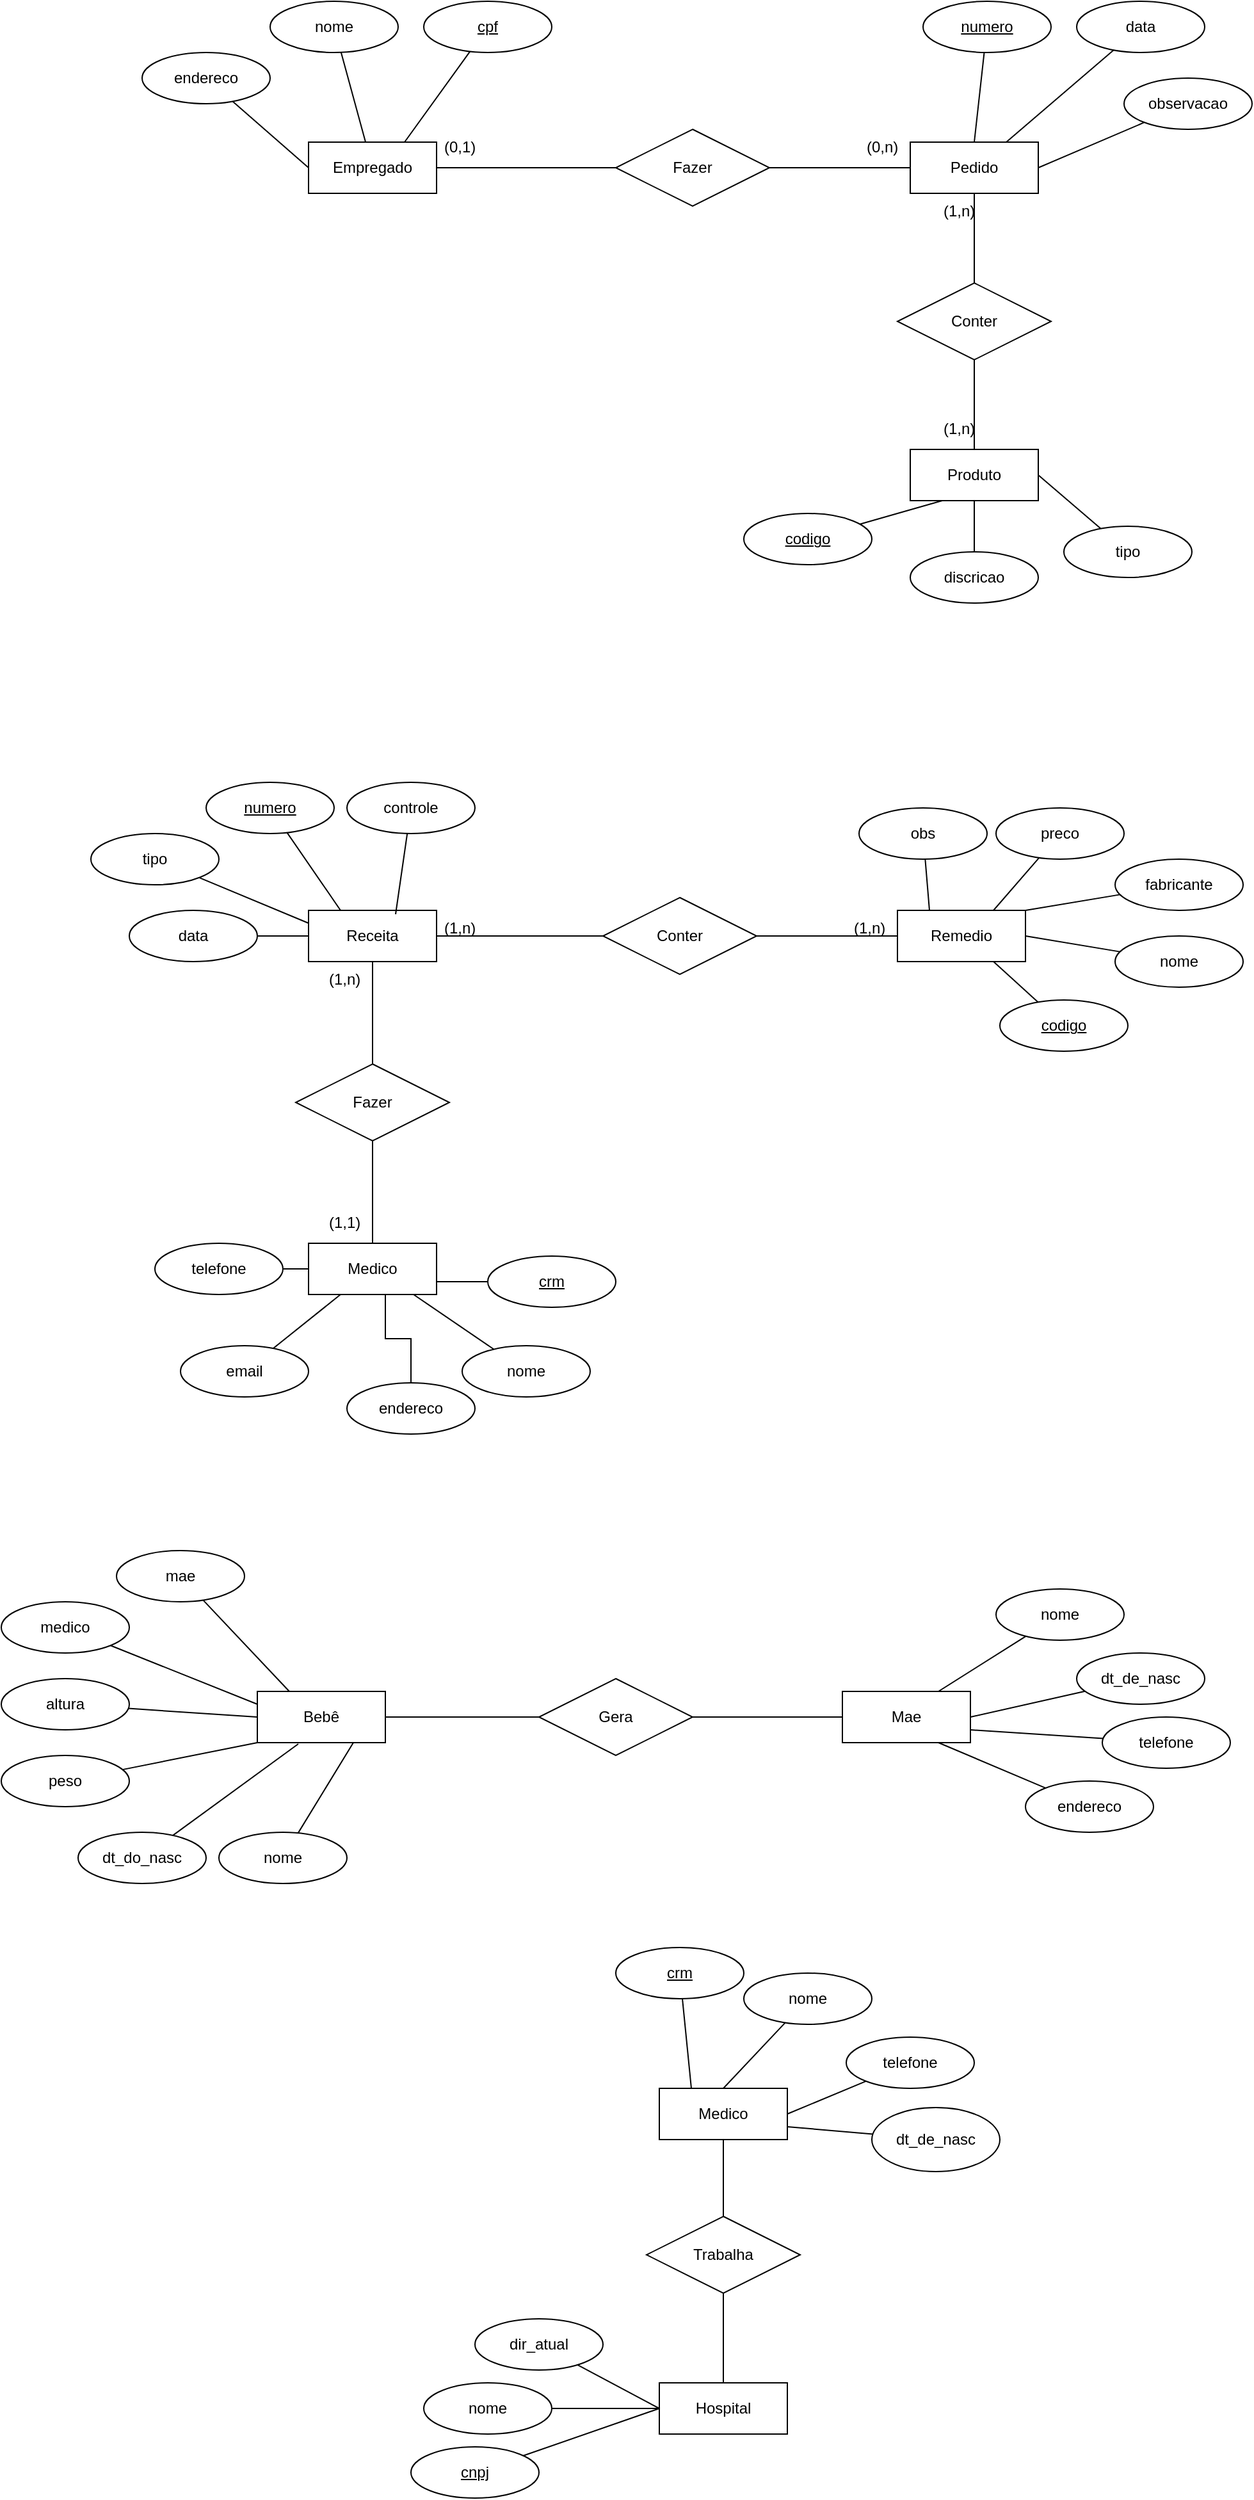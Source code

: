 <mxfile version="23.1.5" type="device">
  <diagram name="Página-1" id="luamcWIfgfp3aUrO0Pyz">
    <mxGraphModel dx="1941" dy="566" grid="1" gridSize="10" guides="1" tooltips="1" connect="1" arrows="1" fold="1" page="1" pageScale="1" pageWidth="827" pageHeight="1169" math="0" shadow="0">
      <root>
        <mxCell id="0" />
        <mxCell id="1" parent="0" />
        <mxCell id="eO0Lyjo-T6reG1eVkfsP-5" style="edgeStyle=orthogonalEdgeStyle;rounded=0;orthogonalLoop=1;jettySize=auto;html=1;entryX=0;entryY=0.5;entryDx=0;entryDy=0;endArrow=none;endFill=0;" edge="1" parent="1" source="eO0Lyjo-T6reG1eVkfsP-1" target="eO0Lyjo-T6reG1eVkfsP-3">
          <mxGeometry relative="1" as="geometry" />
        </mxCell>
        <mxCell id="eO0Lyjo-T6reG1eVkfsP-1" value="Empregado" style="whiteSpace=wrap;html=1;align=center;" vertex="1" parent="1">
          <mxGeometry x="90" y="160" width="100" height="40" as="geometry" />
        </mxCell>
        <mxCell id="eO0Lyjo-T6reG1eVkfsP-6" style="edgeStyle=orthogonalEdgeStyle;rounded=0;orthogonalLoop=1;jettySize=auto;html=1;entryX=1;entryY=0.5;entryDx=0;entryDy=0;endArrow=none;endFill=0;" edge="1" parent="1" source="eO0Lyjo-T6reG1eVkfsP-2" target="eO0Lyjo-T6reG1eVkfsP-3">
          <mxGeometry relative="1" as="geometry" />
        </mxCell>
        <mxCell id="eO0Lyjo-T6reG1eVkfsP-2" value="Pedido" style="whiteSpace=wrap;html=1;align=center;" vertex="1" parent="1">
          <mxGeometry x="560" y="160" width="100" height="40" as="geometry" />
        </mxCell>
        <mxCell id="eO0Lyjo-T6reG1eVkfsP-3" value="Fazer" style="shape=rhombus;perimeter=rhombusPerimeter;whiteSpace=wrap;html=1;align=center;" vertex="1" parent="1">
          <mxGeometry x="330" y="150" width="120" height="60" as="geometry" />
        </mxCell>
        <mxCell id="eO0Lyjo-T6reG1eVkfsP-7" value="(0,n)" style="text;strokeColor=none;fillColor=none;spacingLeft=4;spacingRight=4;overflow=hidden;rotatable=0;points=[[0,0.5],[1,0.5]];portConstraint=eastwest;fontSize=12;whiteSpace=wrap;html=1;" vertex="1" parent="1">
          <mxGeometry x="520" y="150" width="40" height="30" as="geometry" />
        </mxCell>
        <mxCell id="eO0Lyjo-T6reG1eVkfsP-8" value="(0,1)" style="text;strokeColor=none;fillColor=none;spacingLeft=4;spacingRight=4;overflow=hidden;rotatable=0;points=[[0,0.5],[1,0.5]];portConstraint=eastwest;fontSize=12;whiteSpace=wrap;html=1;" vertex="1" parent="1">
          <mxGeometry x="190" y="150" width="40" height="30" as="geometry" />
        </mxCell>
        <mxCell id="eO0Lyjo-T6reG1eVkfsP-13" style="rounded=0;orthogonalLoop=1;jettySize=auto;html=1;endArrow=none;endFill=0;" edge="1" parent="1" source="eO0Lyjo-T6reG1eVkfsP-9" target="eO0Lyjo-T6reG1eVkfsP-1">
          <mxGeometry relative="1" as="geometry" />
        </mxCell>
        <mxCell id="eO0Lyjo-T6reG1eVkfsP-9" value="nome" style="ellipse;whiteSpace=wrap;html=1;align=center;" vertex="1" parent="1">
          <mxGeometry x="60" y="50" width="100" height="40" as="geometry" />
        </mxCell>
        <mxCell id="eO0Lyjo-T6reG1eVkfsP-14" style="rounded=0;orthogonalLoop=1;jettySize=auto;html=1;entryX=0.75;entryY=0;entryDx=0;entryDy=0;endArrow=none;endFill=0;" edge="1" parent="1" source="eO0Lyjo-T6reG1eVkfsP-10" target="eO0Lyjo-T6reG1eVkfsP-1">
          <mxGeometry relative="1" as="geometry" />
        </mxCell>
        <mxCell id="eO0Lyjo-T6reG1eVkfsP-10" value="cpf" style="ellipse;whiteSpace=wrap;html=1;align=center;fontStyle=4;" vertex="1" parent="1">
          <mxGeometry x="180" y="50" width="100" height="40" as="geometry" />
        </mxCell>
        <mxCell id="eO0Lyjo-T6reG1eVkfsP-12" style="rounded=0;orthogonalLoop=1;jettySize=auto;html=1;entryX=0;entryY=0.5;entryDx=0;entryDy=0;endArrow=none;endFill=0;" edge="1" parent="1" source="eO0Lyjo-T6reG1eVkfsP-11" target="eO0Lyjo-T6reG1eVkfsP-1">
          <mxGeometry relative="1" as="geometry" />
        </mxCell>
        <mxCell id="eO0Lyjo-T6reG1eVkfsP-11" value="endereco" style="ellipse;whiteSpace=wrap;html=1;align=center;" vertex="1" parent="1">
          <mxGeometry x="-40" y="90" width="100" height="40" as="geometry" />
        </mxCell>
        <mxCell id="eO0Lyjo-T6reG1eVkfsP-18" style="rounded=0;orthogonalLoop=1;jettySize=auto;html=1;entryX=0.5;entryY=0;entryDx=0;entryDy=0;endArrow=none;endFill=0;" edge="1" parent="1" source="eO0Lyjo-T6reG1eVkfsP-15" target="eO0Lyjo-T6reG1eVkfsP-2">
          <mxGeometry relative="1" as="geometry" />
        </mxCell>
        <mxCell id="eO0Lyjo-T6reG1eVkfsP-15" value="numero" style="ellipse;whiteSpace=wrap;html=1;align=center;fontStyle=4;" vertex="1" parent="1">
          <mxGeometry x="570" y="50" width="100" height="40" as="geometry" />
        </mxCell>
        <mxCell id="eO0Lyjo-T6reG1eVkfsP-20" style="rounded=0;orthogonalLoop=1;jettySize=auto;html=1;entryX=1;entryY=0.5;entryDx=0;entryDy=0;endArrow=none;endFill=0;" edge="1" parent="1" source="eO0Lyjo-T6reG1eVkfsP-16" target="eO0Lyjo-T6reG1eVkfsP-2">
          <mxGeometry relative="1" as="geometry" />
        </mxCell>
        <mxCell id="eO0Lyjo-T6reG1eVkfsP-16" value="observacao" style="ellipse;whiteSpace=wrap;html=1;align=center;" vertex="1" parent="1">
          <mxGeometry x="727" y="110" width="100" height="40" as="geometry" />
        </mxCell>
        <mxCell id="eO0Lyjo-T6reG1eVkfsP-19" style="rounded=0;orthogonalLoop=1;jettySize=auto;html=1;entryX=0.75;entryY=0;entryDx=0;entryDy=0;endArrow=none;endFill=0;" edge="1" parent="1" source="eO0Lyjo-T6reG1eVkfsP-17" target="eO0Lyjo-T6reG1eVkfsP-2">
          <mxGeometry relative="1" as="geometry" />
        </mxCell>
        <mxCell id="eO0Lyjo-T6reG1eVkfsP-17" value="data" style="ellipse;whiteSpace=wrap;html=1;align=center;" vertex="1" parent="1">
          <mxGeometry x="690" y="50" width="100" height="40" as="geometry" />
        </mxCell>
        <mxCell id="eO0Lyjo-T6reG1eVkfsP-24" style="rounded=0;orthogonalLoop=1;jettySize=auto;html=1;endArrow=none;endFill=0;edgeStyle=orthogonalEdgeStyle;" edge="1" parent="1" source="eO0Lyjo-T6reG1eVkfsP-21" target="eO0Lyjo-T6reG1eVkfsP-22">
          <mxGeometry relative="1" as="geometry" />
        </mxCell>
        <mxCell id="eO0Lyjo-T6reG1eVkfsP-21" value="Produto" style="whiteSpace=wrap;html=1;align=center;" vertex="1" parent="1">
          <mxGeometry x="560" y="400" width="100" height="40" as="geometry" />
        </mxCell>
        <mxCell id="eO0Lyjo-T6reG1eVkfsP-23" style="edgeStyle=orthogonalEdgeStyle;rounded=0;orthogonalLoop=1;jettySize=auto;html=1;entryX=0.5;entryY=1;entryDx=0;entryDy=0;endArrow=none;endFill=0;" edge="1" parent="1" source="eO0Lyjo-T6reG1eVkfsP-22" target="eO0Lyjo-T6reG1eVkfsP-2">
          <mxGeometry relative="1" as="geometry" />
        </mxCell>
        <mxCell id="eO0Lyjo-T6reG1eVkfsP-22" value="Conter" style="shape=rhombus;perimeter=rhombusPerimeter;whiteSpace=wrap;html=1;align=center;" vertex="1" parent="1">
          <mxGeometry x="550" y="270" width="120" height="60" as="geometry" />
        </mxCell>
        <mxCell id="eO0Lyjo-T6reG1eVkfsP-25" value="(1,n)" style="text;strokeColor=none;fillColor=none;spacingLeft=4;spacingRight=4;overflow=hidden;rotatable=0;points=[[0,0.5],[1,0.5]];portConstraint=eastwest;fontSize=12;whiteSpace=wrap;html=1;" vertex="1" parent="1">
          <mxGeometry x="580" y="370" width="40" height="30" as="geometry" />
        </mxCell>
        <mxCell id="eO0Lyjo-T6reG1eVkfsP-26" value="(1,n)" style="text;strokeColor=none;fillColor=none;spacingLeft=4;spacingRight=4;overflow=hidden;rotatable=0;points=[[0,0.5],[1,0.5]];portConstraint=eastwest;fontSize=12;whiteSpace=wrap;html=1;" vertex="1" parent="1">
          <mxGeometry x="580" y="200" width="40" height="30" as="geometry" />
        </mxCell>
        <mxCell id="eO0Lyjo-T6reG1eVkfsP-32" style="rounded=0;orthogonalLoop=1;jettySize=auto;html=1;entryX=0.25;entryY=1;entryDx=0;entryDy=0;endArrow=none;endFill=0;" edge="1" parent="1" source="eO0Lyjo-T6reG1eVkfsP-27" target="eO0Lyjo-T6reG1eVkfsP-21">
          <mxGeometry relative="1" as="geometry" />
        </mxCell>
        <mxCell id="eO0Lyjo-T6reG1eVkfsP-27" value="codigo" style="ellipse;whiteSpace=wrap;html=1;align=center;fontStyle=4;" vertex="1" parent="1">
          <mxGeometry x="430" y="450" width="100" height="40" as="geometry" />
        </mxCell>
        <mxCell id="eO0Lyjo-T6reG1eVkfsP-31" style="edgeStyle=orthogonalEdgeStyle;rounded=0;orthogonalLoop=1;jettySize=auto;html=1;entryX=0.5;entryY=1;entryDx=0;entryDy=0;endArrow=none;endFill=0;" edge="1" parent="1" source="eO0Lyjo-T6reG1eVkfsP-28" target="eO0Lyjo-T6reG1eVkfsP-21">
          <mxGeometry relative="1" as="geometry" />
        </mxCell>
        <mxCell id="eO0Lyjo-T6reG1eVkfsP-28" value="discricao" style="ellipse;whiteSpace=wrap;html=1;align=center;" vertex="1" parent="1">
          <mxGeometry x="560" y="480" width="100" height="40" as="geometry" />
        </mxCell>
        <mxCell id="eO0Lyjo-T6reG1eVkfsP-30" style="rounded=0;orthogonalLoop=1;jettySize=auto;html=1;entryX=1;entryY=0.5;entryDx=0;entryDy=0;endArrow=none;endFill=0;" edge="1" parent="1" source="eO0Lyjo-T6reG1eVkfsP-29" target="eO0Lyjo-T6reG1eVkfsP-21">
          <mxGeometry relative="1" as="geometry" />
        </mxCell>
        <mxCell id="eO0Lyjo-T6reG1eVkfsP-29" value="tipo" style="ellipse;whiteSpace=wrap;html=1;align=center;" vertex="1" parent="1">
          <mxGeometry x="680" y="460" width="100" height="40" as="geometry" />
        </mxCell>
        <mxCell id="eO0Lyjo-T6reG1eVkfsP-36" style="edgeStyle=orthogonalEdgeStyle;rounded=0;orthogonalLoop=1;jettySize=auto;html=1;entryX=0;entryY=0.5;entryDx=0;entryDy=0;endArrow=none;endFill=0;" edge="1" parent="1" source="eO0Lyjo-T6reG1eVkfsP-33" target="eO0Lyjo-T6reG1eVkfsP-35">
          <mxGeometry relative="1" as="geometry" />
        </mxCell>
        <mxCell id="eO0Lyjo-T6reG1eVkfsP-33" value="Receita" style="whiteSpace=wrap;html=1;align=center;" vertex="1" parent="1">
          <mxGeometry x="90" y="760" width="100" height="40" as="geometry" />
        </mxCell>
        <mxCell id="eO0Lyjo-T6reG1eVkfsP-37" style="edgeStyle=orthogonalEdgeStyle;rounded=0;orthogonalLoop=1;jettySize=auto;html=1;entryX=1;entryY=0.5;entryDx=0;entryDy=0;endArrow=none;endFill=0;" edge="1" parent="1" source="eO0Lyjo-T6reG1eVkfsP-34" target="eO0Lyjo-T6reG1eVkfsP-35">
          <mxGeometry relative="1" as="geometry" />
        </mxCell>
        <mxCell id="eO0Lyjo-T6reG1eVkfsP-34" value="Remedio" style="whiteSpace=wrap;html=1;align=center;" vertex="1" parent="1">
          <mxGeometry x="550" y="760" width="100" height="40" as="geometry" />
        </mxCell>
        <mxCell id="eO0Lyjo-T6reG1eVkfsP-35" value="Conter" style="shape=rhombus;perimeter=rhombusPerimeter;whiteSpace=wrap;html=1;align=center;" vertex="1" parent="1">
          <mxGeometry x="320" y="750" width="120" height="60" as="geometry" />
        </mxCell>
        <mxCell id="eO0Lyjo-T6reG1eVkfsP-38" value="(1,n)" style="text;strokeColor=none;fillColor=none;spacingLeft=4;spacingRight=4;overflow=hidden;rotatable=0;points=[[0,0.5],[1,0.5]];portConstraint=eastwest;fontSize=12;whiteSpace=wrap;html=1;" vertex="1" parent="1">
          <mxGeometry x="510" y="760" width="40" height="30" as="geometry" />
        </mxCell>
        <mxCell id="eO0Lyjo-T6reG1eVkfsP-39" value="(1,n)" style="text;strokeColor=none;fillColor=none;spacingLeft=4;spacingRight=4;overflow=hidden;rotatable=0;points=[[0,0.5],[1,0.5]];portConstraint=eastwest;fontSize=12;whiteSpace=wrap;html=1;" vertex="1" parent="1">
          <mxGeometry x="190" y="760" width="40" height="30" as="geometry" />
        </mxCell>
        <mxCell id="eO0Lyjo-T6reG1eVkfsP-48" style="rounded=0;orthogonalLoop=1;jettySize=auto;html=1;entryX=0.25;entryY=0;entryDx=0;entryDy=0;endArrow=none;endFill=0;" edge="1" parent="1" source="eO0Lyjo-T6reG1eVkfsP-41" target="eO0Lyjo-T6reG1eVkfsP-33">
          <mxGeometry relative="1" as="geometry" />
        </mxCell>
        <mxCell id="eO0Lyjo-T6reG1eVkfsP-41" value="numero" style="ellipse;whiteSpace=wrap;html=1;align=center;fontStyle=4;" vertex="1" parent="1">
          <mxGeometry x="10" y="660" width="100" height="40" as="geometry" />
        </mxCell>
        <mxCell id="eO0Lyjo-T6reG1eVkfsP-46" style="edgeStyle=orthogonalEdgeStyle;rounded=0;orthogonalLoop=1;jettySize=auto;html=1;entryX=0;entryY=0.5;entryDx=0;entryDy=0;endArrow=none;endFill=0;" edge="1" parent="1" source="eO0Lyjo-T6reG1eVkfsP-43" target="eO0Lyjo-T6reG1eVkfsP-33">
          <mxGeometry relative="1" as="geometry" />
        </mxCell>
        <mxCell id="eO0Lyjo-T6reG1eVkfsP-43" value="data" style="ellipse;whiteSpace=wrap;html=1;align=center;" vertex="1" parent="1">
          <mxGeometry x="-50" y="760" width="100" height="40" as="geometry" />
        </mxCell>
        <mxCell id="eO0Lyjo-T6reG1eVkfsP-47" style="rounded=0;orthogonalLoop=1;jettySize=auto;html=1;entryX=0;entryY=0.25;entryDx=0;entryDy=0;endArrow=none;endFill=0;" edge="1" parent="1" source="eO0Lyjo-T6reG1eVkfsP-44" target="eO0Lyjo-T6reG1eVkfsP-33">
          <mxGeometry relative="1" as="geometry" />
        </mxCell>
        <mxCell id="eO0Lyjo-T6reG1eVkfsP-44" value="tipo" style="ellipse;whiteSpace=wrap;html=1;align=center;" vertex="1" parent="1">
          <mxGeometry x="-80" y="700" width="100" height="40" as="geometry" />
        </mxCell>
        <mxCell id="eO0Lyjo-T6reG1eVkfsP-45" value="controle" style="ellipse;whiteSpace=wrap;html=1;align=center;" vertex="1" parent="1">
          <mxGeometry x="120" y="660" width="100" height="40" as="geometry" />
        </mxCell>
        <mxCell id="eO0Lyjo-T6reG1eVkfsP-49" style="rounded=0;orthogonalLoop=1;jettySize=auto;html=1;entryX=0.68;entryY=0.075;entryDx=0;entryDy=0;entryPerimeter=0;endArrow=none;endFill=0;" edge="1" parent="1" source="eO0Lyjo-T6reG1eVkfsP-45" target="eO0Lyjo-T6reG1eVkfsP-33">
          <mxGeometry relative="1" as="geometry" />
        </mxCell>
        <mxCell id="eO0Lyjo-T6reG1eVkfsP-55" style="rounded=0;orthogonalLoop=1;jettySize=auto;html=1;entryX=0.75;entryY=1;entryDx=0;entryDy=0;endArrow=none;endFill=0;" edge="1" parent="1" source="eO0Lyjo-T6reG1eVkfsP-50" target="eO0Lyjo-T6reG1eVkfsP-34">
          <mxGeometry relative="1" as="geometry" />
        </mxCell>
        <mxCell id="eO0Lyjo-T6reG1eVkfsP-50" value="codigo" style="ellipse;whiteSpace=wrap;html=1;align=center;fontStyle=4;" vertex="1" parent="1">
          <mxGeometry x="630" y="830" width="100" height="40" as="geometry" />
        </mxCell>
        <mxCell id="eO0Lyjo-T6reG1eVkfsP-56" style="rounded=0;orthogonalLoop=1;jettySize=auto;html=1;entryX=1;entryY=0.5;entryDx=0;entryDy=0;endArrow=none;endFill=0;" edge="1" parent="1" source="eO0Lyjo-T6reG1eVkfsP-51" target="eO0Lyjo-T6reG1eVkfsP-34">
          <mxGeometry relative="1" as="geometry" />
        </mxCell>
        <mxCell id="eO0Lyjo-T6reG1eVkfsP-51" value="nome" style="ellipse;whiteSpace=wrap;html=1;align=center;" vertex="1" parent="1">
          <mxGeometry x="720" y="780" width="100" height="40" as="geometry" />
        </mxCell>
        <mxCell id="eO0Lyjo-T6reG1eVkfsP-57" style="rounded=0;orthogonalLoop=1;jettySize=auto;html=1;entryX=1;entryY=0;entryDx=0;entryDy=0;endArrow=none;endFill=0;" edge="1" parent="1" source="eO0Lyjo-T6reG1eVkfsP-52" target="eO0Lyjo-T6reG1eVkfsP-34">
          <mxGeometry relative="1" as="geometry" />
        </mxCell>
        <mxCell id="eO0Lyjo-T6reG1eVkfsP-52" value="fabricante" style="ellipse;whiteSpace=wrap;html=1;align=center;" vertex="1" parent="1">
          <mxGeometry x="720" y="720" width="100" height="40" as="geometry" />
        </mxCell>
        <mxCell id="eO0Lyjo-T6reG1eVkfsP-60" style="rounded=0;orthogonalLoop=1;jettySize=auto;html=1;entryX=0.75;entryY=0;entryDx=0;entryDy=0;endArrow=none;endFill=0;" edge="1" parent="1" source="eO0Lyjo-T6reG1eVkfsP-53" target="eO0Lyjo-T6reG1eVkfsP-34">
          <mxGeometry relative="1" as="geometry" />
        </mxCell>
        <mxCell id="eO0Lyjo-T6reG1eVkfsP-53" value="preco" style="ellipse;whiteSpace=wrap;html=1;align=center;" vertex="1" parent="1">
          <mxGeometry x="627" y="680" width="100" height="40" as="geometry" />
        </mxCell>
        <mxCell id="eO0Lyjo-T6reG1eVkfsP-61" style="rounded=0;orthogonalLoop=1;jettySize=auto;html=1;entryX=0.25;entryY=0;entryDx=0;entryDy=0;endArrow=none;endFill=0;" edge="1" parent="1" source="eO0Lyjo-T6reG1eVkfsP-54" target="eO0Lyjo-T6reG1eVkfsP-34">
          <mxGeometry relative="1" as="geometry" />
        </mxCell>
        <mxCell id="eO0Lyjo-T6reG1eVkfsP-54" value="obs" style="ellipse;whiteSpace=wrap;html=1;align=center;" vertex="1" parent="1">
          <mxGeometry x="520" y="680" width="100" height="40" as="geometry" />
        </mxCell>
        <mxCell id="eO0Lyjo-T6reG1eVkfsP-67" style="edgeStyle=orthogonalEdgeStyle;rounded=0;orthogonalLoop=1;jettySize=auto;html=1;entryX=0.5;entryY=1;entryDx=0;entryDy=0;endArrow=none;endFill=0;" edge="1" parent="1" source="eO0Lyjo-T6reG1eVkfsP-62" target="eO0Lyjo-T6reG1eVkfsP-33">
          <mxGeometry relative="1" as="geometry" />
        </mxCell>
        <mxCell id="eO0Lyjo-T6reG1eVkfsP-62" value="Fazer" style="shape=rhombus;perimeter=rhombusPerimeter;whiteSpace=wrap;html=1;align=center;" vertex="1" parent="1">
          <mxGeometry x="80" y="880" width="120" height="60" as="geometry" />
        </mxCell>
        <mxCell id="eO0Lyjo-T6reG1eVkfsP-66" style="edgeStyle=orthogonalEdgeStyle;rounded=0;orthogonalLoop=1;jettySize=auto;html=1;entryX=0.5;entryY=1;entryDx=0;entryDy=0;endArrow=none;endFill=0;" edge="1" parent="1" source="eO0Lyjo-T6reG1eVkfsP-65" target="eO0Lyjo-T6reG1eVkfsP-62">
          <mxGeometry relative="1" as="geometry" />
        </mxCell>
        <mxCell id="eO0Lyjo-T6reG1eVkfsP-65" value="Medico" style="whiteSpace=wrap;html=1;align=center;" vertex="1" parent="1">
          <mxGeometry x="90" y="1020" width="100" height="40" as="geometry" />
        </mxCell>
        <mxCell id="eO0Lyjo-T6reG1eVkfsP-73" style="edgeStyle=orthogonalEdgeStyle;rounded=0;orthogonalLoop=1;jettySize=auto;html=1;entryX=1;entryY=0.75;entryDx=0;entryDy=0;endArrow=none;endFill=0;" edge="1" parent="1" source="eO0Lyjo-T6reG1eVkfsP-68" target="eO0Lyjo-T6reG1eVkfsP-65">
          <mxGeometry relative="1" as="geometry" />
        </mxCell>
        <mxCell id="eO0Lyjo-T6reG1eVkfsP-68" value="crm" style="ellipse;whiteSpace=wrap;html=1;align=center;fontStyle=4;" vertex="1" parent="1">
          <mxGeometry x="230" y="1030" width="100" height="40" as="geometry" />
        </mxCell>
        <mxCell id="eO0Lyjo-T6reG1eVkfsP-69" value="nome" style="ellipse;whiteSpace=wrap;html=1;align=center;" vertex="1" parent="1">
          <mxGeometry x="210" y="1100" width="100" height="40" as="geometry" />
        </mxCell>
        <mxCell id="eO0Lyjo-T6reG1eVkfsP-76" style="rounded=0;orthogonalLoop=1;jettySize=auto;html=1;entryX=0.25;entryY=1;entryDx=0;entryDy=0;endArrow=none;endFill=0;" edge="1" parent="1" source="eO0Lyjo-T6reG1eVkfsP-70" target="eO0Lyjo-T6reG1eVkfsP-65">
          <mxGeometry relative="1" as="geometry" />
        </mxCell>
        <mxCell id="eO0Lyjo-T6reG1eVkfsP-70" value="email" style="ellipse;whiteSpace=wrap;html=1;align=center;" vertex="1" parent="1">
          <mxGeometry x="-10" y="1100" width="100" height="40" as="geometry" />
        </mxCell>
        <mxCell id="eO0Lyjo-T6reG1eVkfsP-77" style="rounded=0;orthogonalLoop=1;jettySize=auto;html=1;entryX=0;entryY=0.5;entryDx=0;entryDy=0;endArrow=none;endFill=0;" edge="1" parent="1" source="eO0Lyjo-T6reG1eVkfsP-71" target="eO0Lyjo-T6reG1eVkfsP-65">
          <mxGeometry relative="1" as="geometry" />
        </mxCell>
        <mxCell id="eO0Lyjo-T6reG1eVkfsP-71" value="telefone" style="ellipse;whiteSpace=wrap;html=1;align=center;" vertex="1" parent="1">
          <mxGeometry x="-30" y="1020" width="100" height="40" as="geometry" />
        </mxCell>
        <mxCell id="eO0Lyjo-T6reG1eVkfsP-72" value="endereco" style="ellipse;whiteSpace=wrap;html=1;align=center;" vertex="1" parent="1">
          <mxGeometry x="120" y="1129" width="100" height="40" as="geometry" />
        </mxCell>
        <mxCell id="eO0Lyjo-T6reG1eVkfsP-74" style="rounded=0;orthogonalLoop=1;jettySize=auto;html=1;entryX=0.82;entryY=1;entryDx=0;entryDy=0;entryPerimeter=0;endArrow=none;endFill=0;" edge="1" parent="1" source="eO0Lyjo-T6reG1eVkfsP-69" target="eO0Lyjo-T6reG1eVkfsP-65">
          <mxGeometry relative="1" as="geometry" />
        </mxCell>
        <mxCell id="eO0Lyjo-T6reG1eVkfsP-75" style="edgeStyle=orthogonalEdgeStyle;rounded=0;orthogonalLoop=1;jettySize=auto;html=1;entryX=0.6;entryY=1;entryDx=0;entryDy=0;entryPerimeter=0;endArrow=none;endFill=0;" edge="1" parent="1" source="eO0Lyjo-T6reG1eVkfsP-72" target="eO0Lyjo-T6reG1eVkfsP-65">
          <mxGeometry relative="1" as="geometry" />
        </mxCell>
        <mxCell id="eO0Lyjo-T6reG1eVkfsP-78" value="(1,n)" style="text;strokeColor=none;fillColor=none;spacingLeft=4;spacingRight=4;overflow=hidden;rotatable=0;points=[[0,0.5],[1,0.5]];portConstraint=eastwest;fontSize=12;whiteSpace=wrap;html=1;" vertex="1" parent="1">
          <mxGeometry x="100" y="800" width="40" height="30" as="geometry" />
        </mxCell>
        <mxCell id="eO0Lyjo-T6reG1eVkfsP-79" value="(1,1)" style="text;strokeColor=none;fillColor=none;spacingLeft=4;spacingRight=4;overflow=hidden;rotatable=0;points=[[0,0.5],[1,0.5]];portConstraint=eastwest;fontSize=12;whiteSpace=wrap;html=1;" vertex="1" parent="1">
          <mxGeometry x="100" y="990" width="40" height="30" as="geometry" />
        </mxCell>
        <mxCell id="eO0Lyjo-T6reG1eVkfsP-133" style="edgeStyle=orthogonalEdgeStyle;rounded=0;orthogonalLoop=1;jettySize=auto;html=1;entryX=0;entryY=0.5;entryDx=0;entryDy=0;endArrow=none;endFill=0;" edge="1" parent="1" source="eO0Lyjo-T6reG1eVkfsP-80" target="eO0Lyjo-T6reG1eVkfsP-124">
          <mxGeometry relative="1" as="geometry" />
        </mxCell>
        <mxCell id="eO0Lyjo-T6reG1eVkfsP-80" value="Bebê" style="whiteSpace=wrap;html=1;align=center;" vertex="1" parent="1">
          <mxGeometry x="50" y="1370" width="100" height="40" as="geometry" />
        </mxCell>
        <mxCell id="eO0Lyjo-T6reG1eVkfsP-93" style="rounded=0;orthogonalLoop=1;jettySize=auto;html=1;entryX=0.75;entryY=1;entryDx=0;entryDy=0;endArrow=none;endFill=0;" edge="1" parent="1" source="eO0Lyjo-T6reG1eVkfsP-81" target="eO0Lyjo-T6reG1eVkfsP-80">
          <mxGeometry relative="1" as="geometry" />
        </mxCell>
        <mxCell id="eO0Lyjo-T6reG1eVkfsP-81" value="nome" style="ellipse;whiteSpace=wrap;html=1;align=center;" vertex="1" parent="1">
          <mxGeometry x="20" y="1480" width="100" height="40" as="geometry" />
        </mxCell>
        <mxCell id="eO0Lyjo-T6reG1eVkfsP-82" value="dt_do_nasc" style="ellipse;whiteSpace=wrap;html=1;align=center;" vertex="1" parent="1">
          <mxGeometry x="-90" y="1480" width="100" height="40" as="geometry" />
        </mxCell>
        <mxCell id="eO0Lyjo-T6reG1eVkfsP-92" style="rounded=0;orthogonalLoop=1;jettySize=auto;html=1;entryX=0;entryY=1;entryDx=0;entryDy=0;endArrow=none;endFill=0;" edge="1" parent="1" source="eO0Lyjo-T6reG1eVkfsP-83" target="eO0Lyjo-T6reG1eVkfsP-80">
          <mxGeometry relative="1" as="geometry" />
        </mxCell>
        <mxCell id="eO0Lyjo-T6reG1eVkfsP-83" value="peso" style="ellipse;whiteSpace=wrap;html=1;align=center;" vertex="1" parent="1">
          <mxGeometry x="-150" y="1420" width="100" height="40" as="geometry" />
        </mxCell>
        <mxCell id="eO0Lyjo-T6reG1eVkfsP-89" style="rounded=0;orthogonalLoop=1;jettySize=auto;html=1;entryX=0;entryY=0.5;entryDx=0;entryDy=0;endArrow=none;endFill=0;" edge="1" parent="1" source="eO0Lyjo-T6reG1eVkfsP-84" target="eO0Lyjo-T6reG1eVkfsP-80">
          <mxGeometry relative="1" as="geometry" />
        </mxCell>
        <mxCell id="eO0Lyjo-T6reG1eVkfsP-84" value="altura" style="ellipse;whiteSpace=wrap;html=1;align=center;" vertex="1" parent="1">
          <mxGeometry x="-150" y="1360" width="100" height="40" as="geometry" />
        </mxCell>
        <mxCell id="eO0Lyjo-T6reG1eVkfsP-94" style="rounded=0;orthogonalLoop=1;jettySize=auto;html=1;entryX=0.25;entryY=0;entryDx=0;entryDy=0;endArrow=none;endFill=0;" edge="1" parent="1" source="eO0Lyjo-T6reG1eVkfsP-85" target="eO0Lyjo-T6reG1eVkfsP-80">
          <mxGeometry relative="1" as="geometry" />
        </mxCell>
        <mxCell id="eO0Lyjo-T6reG1eVkfsP-85" value="mae" style="ellipse;whiteSpace=wrap;html=1;align=center;" vertex="1" parent="1">
          <mxGeometry x="-60" y="1260" width="100" height="40" as="geometry" />
        </mxCell>
        <mxCell id="eO0Lyjo-T6reG1eVkfsP-88" style="rounded=0;orthogonalLoop=1;jettySize=auto;html=1;entryX=0;entryY=0.25;entryDx=0;entryDy=0;endArrow=none;endFill=0;" edge="1" parent="1" source="eO0Lyjo-T6reG1eVkfsP-86" target="eO0Lyjo-T6reG1eVkfsP-80">
          <mxGeometry relative="1" as="geometry" />
        </mxCell>
        <mxCell id="eO0Lyjo-T6reG1eVkfsP-86" value="medico" style="ellipse;whiteSpace=wrap;html=1;align=center;" vertex="1" parent="1">
          <mxGeometry x="-150" y="1300" width="100" height="40" as="geometry" />
        </mxCell>
        <mxCell id="eO0Lyjo-T6reG1eVkfsP-91" style="rounded=0;orthogonalLoop=1;jettySize=auto;html=1;entryX=0.32;entryY=1.025;entryDx=0;entryDy=0;entryPerimeter=0;endArrow=none;endFill=0;" edge="1" parent="1" source="eO0Lyjo-T6reG1eVkfsP-82" target="eO0Lyjo-T6reG1eVkfsP-80">
          <mxGeometry relative="1" as="geometry" />
        </mxCell>
        <mxCell id="eO0Lyjo-T6reG1eVkfsP-96" value="Mae" style="whiteSpace=wrap;html=1;align=center;" vertex="1" parent="1">
          <mxGeometry x="507" y="1370" width="100" height="40" as="geometry" />
        </mxCell>
        <mxCell id="eO0Lyjo-T6reG1eVkfsP-101" style="rounded=0;orthogonalLoop=1;jettySize=auto;html=1;entryX=0.75;entryY=0;entryDx=0;entryDy=0;endArrow=none;endFill=0;" edge="1" parent="1" source="eO0Lyjo-T6reG1eVkfsP-97" target="eO0Lyjo-T6reG1eVkfsP-96">
          <mxGeometry relative="1" as="geometry" />
        </mxCell>
        <mxCell id="eO0Lyjo-T6reG1eVkfsP-97" value="nome" style="ellipse;whiteSpace=wrap;html=1;align=center;" vertex="1" parent="1">
          <mxGeometry x="627" y="1290" width="100" height="40" as="geometry" />
        </mxCell>
        <mxCell id="eO0Lyjo-T6reG1eVkfsP-104" style="rounded=0;orthogonalLoop=1;jettySize=auto;html=1;entryX=0.75;entryY=1;entryDx=0;entryDy=0;endArrow=none;endFill=0;" edge="1" parent="1" source="eO0Lyjo-T6reG1eVkfsP-98" target="eO0Lyjo-T6reG1eVkfsP-96">
          <mxGeometry relative="1" as="geometry" />
        </mxCell>
        <mxCell id="eO0Lyjo-T6reG1eVkfsP-98" value="endereco" style="ellipse;whiteSpace=wrap;html=1;align=center;" vertex="1" parent="1">
          <mxGeometry x="650" y="1440" width="100" height="40" as="geometry" />
        </mxCell>
        <mxCell id="eO0Lyjo-T6reG1eVkfsP-103" style="rounded=0;orthogonalLoop=1;jettySize=auto;html=1;entryX=1;entryY=0.75;entryDx=0;entryDy=0;endArrow=none;endFill=0;" edge="1" parent="1" source="eO0Lyjo-T6reG1eVkfsP-99" target="eO0Lyjo-T6reG1eVkfsP-96">
          <mxGeometry relative="1" as="geometry" />
        </mxCell>
        <mxCell id="eO0Lyjo-T6reG1eVkfsP-99" value="telefone" style="ellipse;whiteSpace=wrap;html=1;align=center;" vertex="1" parent="1">
          <mxGeometry x="710" y="1390" width="100" height="40" as="geometry" />
        </mxCell>
        <mxCell id="eO0Lyjo-T6reG1eVkfsP-102" style="rounded=0;orthogonalLoop=1;jettySize=auto;html=1;entryX=1;entryY=0.5;entryDx=0;entryDy=0;endArrow=none;endFill=0;" edge="1" parent="1" source="eO0Lyjo-T6reG1eVkfsP-100" target="eO0Lyjo-T6reG1eVkfsP-96">
          <mxGeometry relative="1" as="geometry" />
        </mxCell>
        <mxCell id="eO0Lyjo-T6reG1eVkfsP-100" value="dt_de_nasc" style="ellipse;whiteSpace=wrap;html=1;align=center;" vertex="1" parent="1">
          <mxGeometry x="690" y="1340" width="100" height="40" as="geometry" />
        </mxCell>
        <mxCell id="eO0Lyjo-T6reG1eVkfsP-126" style="edgeStyle=orthogonalEdgeStyle;rounded=0;orthogonalLoop=1;jettySize=auto;html=1;entryX=0.5;entryY=0;entryDx=0;entryDy=0;endArrow=none;endFill=0;" edge="1" parent="1" source="eO0Lyjo-T6reG1eVkfsP-105" target="eO0Lyjo-T6reG1eVkfsP-125">
          <mxGeometry relative="1" as="geometry" />
        </mxCell>
        <mxCell id="eO0Lyjo-T6reG1eVkfsP-105" value="Medico" style="whiteSpace=wrap;html=1;align=center;" vertex="1" parent="1">
          <mxGeometry x="364" y="1680" width="100" height="40" as="geometry" />
        </mxCell>
        <mxCell id="eO0Lyjo-T6reG1eVkfsP-128" style="rounded=0;orthogonalLoop=1;jettySize=auto;html=1;entryX=0.25;entryY=0;entryDx=0;entryDy=0;endArrow=none;endFill=0;" edge="1" parent="1" source="eO0Lyjo-T6reG1eVkfsP-106" target="eO0Lyjo-T6reG1eVkfsP-105">
          <mxGeometry relative="1" as="geometry" />
        </mxCell>
        <mxCell id="eO0Lyjo-T6reG1eVkfsP-106" value="crm" style="ellipse;whiteSpace=wrap;html=1;align=center;fontStyle=4;" vertex="1" parent="1">
          <mxGeometry x="330" y="1570" width="100" height="40" as="geometry" />
        </mxCell>
        <mxCell id="eO0Lyjo-T6reG1eVkfsP-110" style="rounded=0;orthogonalLoop=1;jettySize=auto;html=1;entryX=0.5;entryY=0;entryDx=0;entryDy=0;endArrow=none;endFill=0;" edge="1" parent="1" source="eO0Lyjo-T6reG1eVkfsP-107" target="eO0Lyjo-T6reG1eVkfsP-105">
          <mxGeometry relative="1" as="geometry" />
        </mxCell>
        <mxCell id="eO0Lyjo-T6reG1eVkfsP-107" value="nome" style="ellipse;whiteSpace=wrap;html=1;align=center;" vertex="1" parent="1">
          <mxGeometry x="430" y="1590" width="100" height="40" as="geometry" />
        </mxCell>
        <mxCell id="eO0Lyjo-T6reG1eVkfsP-129" style="rounded=0;orthogonalLoop=1;jettySize=auto;html=1;entryX=1;entryY=0.5;entryDx=0;entryDy=0;endArrow=none;endFill=0;" edge="1" parent="1" source="eO0Lyjo-T6reG1eVkfsP-108" target="eO0Lyjo-T6reG1eVkfsP-105">
          <mxGeometry relative="1" as="geometry" />
        </mxCell>
        <mxCell id="eO0Lyjo-T6reG1eVkfsP-108" value="telefone" style="ellipse;whiteSpace=wrap;html=1;align=center;" vertex="1" parent="1">
          <mxGeometry x="510" y="1640" width="100" height="40" as="geometry" />
        </mxCell>
        <mxCell id="eO0Lyjo-T6reG1eVkfsP-130" style="rounded=0;orthogonalLoop=1;jettySize=auto;html=1;entryX=1;entryY=0.75;entryDx=0;entryDy=0;endArrow=none;endFill=0;" edge="1" parent="1" source="eO0Lyjo-T6reG1eVkfsP-109" target="eO0Lyjo-T6reG1eVkfsP-105">
          <mxGeometry relative="1" as="geometry" />
        </mxCell>
        <mxCell id="eO0Lyjo-T6reG1eVkfsP-109" value="dt_de_nasc" style="ellipse;whiteSpace=wrap;html=1;align=center;" vertex="1" parent="1">
          <mxGeometry x="530" y="1695" width="100" height="50" as="geometry" />
        </mxCell>
        <mxCell id="eO0Lyjo-T6reG1eVkfsP-114" value="Hospital" style="whiteSpace=wrap;html=1;align=center;" vertex="1" parent="1">
          <mxGeometry x="364" y="1910" width="100" height="40" as="geometry" />
        </mxCell>
        <mxCell id="eO0Lyjo-T6reG1eVkfsP-120" style="rounded=0;orthogonalLoop=1;jettySize=auto;html=1;entryX=0;entryY=0.5;entryDx=0;entryDy=0;endArrow=none;endFill=0;" edge="1" parent="1" source="eO0Lyjo-T6reG1eVkfsP-115" target="eO0Lyjo-T6reG1eVkfsP-114">
          <mxGeometry relative="1" as="geometry" />
        </mxCell>
        <mxCell id="eO0Lyjo-T6reG1eVkfsP-115" value="cnpj" style="ellipse;whiteSpace=wrap;html=1;align=center;fontStyle=4;" vertex="1" parent="1">
          <mxGeometry x="170" y="1960" width="100" height="40" as="geometry" />
        </mxCell>
        <mxCell id="eO0Lyjo-T6reG1eVkfsP-119" style="rounded=0;orthogonalLoop=1;jettySize=auto;html=1;endArrow=none;endFill=0;" edge="1" parent="1" source="eO0Lyjo-T6reG1eVkfsP-116" target="eO0Lyjo-T6reG1eVkfsP-114">
          <mxGeometry relative="1" as="geometry" />
        </mxCell>
        <mxCell id="eO0Lyjo-T6reG1eVkfsP-116" value="nome" style="ellipse;whiteSpace=wrap;html=1;align=center;" vertex="1" parent="1">
          <mxGeometry x="180" y="1910" width="100" height="40" as="geometry" />
        </mxCell>
        <mxCell id="eO0Lyjo-T6reG1eVkfsP-131" style="rounded=0;orthogonalLoop=1;jettySize=auto;html=1;entryX=0;entryY=0.5;entryDx=0;entryDy=0;endArrow=none;endFill=0;" edge="1" parent="1" source="eO0Lyjo-T6reG1eVkfsP-117" target="eO0Lyjo-T6reG1eVkfsP-114">
          <mxGeometry relative="1" as="geometry" />
        </mxCell>
        <mxCell id="eO0Lyjo-T6reG1eVkfsP-117" value="dir_atual" style="ellipse;whiteSpace=wrap;html=1;align=center;" vertex="1" parent="1">
          <mxGeometry x="220" y="1860" width="100" height="40" as="geometry" />
        </mxCell>
        <mxCell id="eO0Lyjo-T6reG1eVkfsP-132" style="edgeStyle=orthogonalEdgeStyle;rounded=0;orthogonalLoop=1;jettySize=auto;html=1;entryX=0;entryY=0.5;entryDx=0;entryDy=0;endArrow=none;endFill=0;" edge="1" parent="1" source="eO0Lyjo-T6reG1eVkfsP-124" target="eO0Lyjo-T6reG1eVkfsP-96">
          <mxGeometry relative="1" as="geometry" />
        </mxCell>
        <mxCell id="eO0Lyjo-T6reG1eVkfsP-124" value="Gera" style="shape=rhombus;perimeter=rhombusPerimeter;whiteSpace=wrap;html=1;align=center;" vertex="1" parent="1">
          <mxGeometry x="270" y="1360" width="120" height="60" as="geometry" />
        </mxCell>
        <mxCell id="eO0Lyjo-T6reG1eVkfsP-127" style="edgeStyle=orthogonalEdgeStyle;rounded=0;orthogonalLoop=1;jettySize=auto;html=1;entryX=0.5;entryY=0;entryDx=0;entryDy=0;endArrow=none;endFill=0;" edge="1" parent="1" source="eO0Lyjo-T6reG1eVkfsP-125" target="eO0Lyjo-T6reG1eVkfsP-114">
          <mxGeometry relative="1" as="geometry" />
        </mxCell>
        <mxCell id="eO0Lyjo-T6reG1eVkfsP-125" value="Trabalha" style="shape=rhombus;perimeter=rhombusPerimeter;whiteSpace=wrap;html=1;align=center;" vertex="1" parent="1">
          <mxGeometry x="354" y="1780" width="120" height="60" as="geometry" />
        </mxCell>
      </root>
    </mxGraphModel>
  </diagram>
</mxfile>
